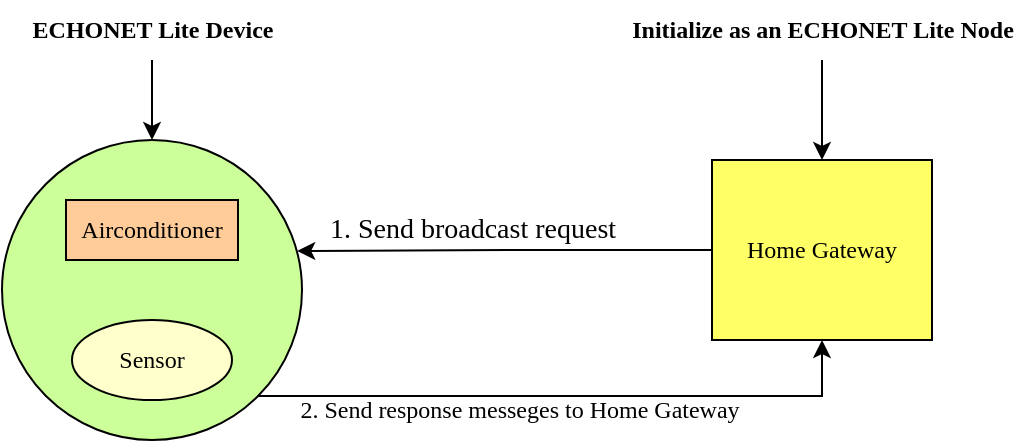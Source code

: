 <mxfile version="20.0.4" type="device"><diagram id="32t4GyeOHP5NOGqYThz5" name="Page-1"><mxGraphModel dx="892" dy="403" grid="1" gridSize="10" guides="1" tooltips="1" connect="1" arrows="1" fold="1" page="1" pageScale="1" pageWidth="827" pageHeight="1169" math="0" shadow="0"><root><mxCell id="0"/><mxCell id="1" parent="0"/><mxCell id="DuZuw-oTRVjpNelZe9Fu-25" style="edgeStyle=orthogonalEdgeStyle;rounded=0;orthogonalLoop=1;jettySize=auto;html=1;entryX=0.984;entryY=0.37;entryDx=0;entryDy=0;entryPerimeter=0;" edge="1" parent="1" source="DuZuw-oTRVjpNelZe9Fu-2" target="DuZuw-oTRVjpNelZe9Fu-11"><mxGeometry relative="1" as="geometry"/></mxCell><mxCell id="DuZuw-oTRVjpNelZe9Fu-2" value="&lt;font face=&quot;Times New Roman&quot;&gt;Home Gateway&lt;/font&gt;" style="rounded=0;whiteSpace=wrap;html=1;fillColor=#FFFF66;" vertex="1" parent="1"><mxGeometry x="640" y="390" width="110" height="90" as="geometry"/></mxCell><mxCell id="DuZuw-oTRVjpNelZe9Fu-28" style="edgeStyle=orthogonalEdgeStyle;rounded=0;orthogonalLoop=1;jettySize=auto;html=1;exitX=1;exitY=1;exitDx=0;exitDy=0;entryX=0.5;entryY=1;entryDx=0;entryDy=0;" edge="1" parent="1" source="DuZuw-oTRVjpNelZe9Fu-11" target="DuZuw-oTRVjpNelZe9Fu-2"><mxGeometry relative="1" as="geometry"/></mxCell><mxCell id="DuZuw-oTRVjpNelZe9Fu-11" value="" style="ellipse;whiteSpace=wrap;html=1;aspect=fixed;fillColor=#CCFF99;" vertex="1" parent="1"><mxGeometry x="285" y="380" width="150" height="150" as="geometry"/></mxCell><mxCell id="DuZuw-oTRVjpNelZe9Fu-13" value="&lt;font face=&quot;Times New Roman&quot;&gt;Airconditioner&lt;/font&gt;" style="rounded=0;whiteSpace=wrap;html=1;fillColor=#FFCC99;" vertex="1" parent="1"><mxGeometry x="317" y="410" width="86" height="30" as="geometry"/></mxCell><mxCell id="DuZuw-oTRVjpNelZe9Fu-14" value="&lt;font face=&quot;Times New Roman&quot;&gt;Sensor&lt;/font&gt;" style="ellipse;whiteSpace=wrap;html=1;fillColor=#FFFFCC;" vertex="1" parent="1"><mxGeometry x="320" y="470" width="80" height="40" as="geometry"/></mxCell><mxCell id="DuZuw-oTRVjpNelZe9Fu-16" value="" style="edgeStyle=orthogonalEdgeStyle;rounded=0;orthogonalLoop=1;jettySize=auto;html=1;" edge="1" parent="1" source="DuZuw-oTRVjpNelZe9Fu-15" target="DuZuw-oTRVjpNelZe9Fu-11"><mxGeometry relative="1" as="geometry"/></mxCell><mxCell id="DuZuw-oTRVjpNelZe9Fu-15" value="&lt;font face=&quot;Times New Roman&quot;&gt;&lt;b&gt;ECHONET Lite Device&lt;/b&gt;&lt;/font&gt;" style="text;html=1;align=center;verticalAlign=middle;resizable=0;points=[];autosize=1;strokeColor=none;fillColor=none;" vertex="1" parent="1"><mxGeometry x="290" y="310" width="140" height="30" as="geometry"/></mxCell><mxCell id="DuZuw-oTRVjpNelZe9Fu-19" value="" style="endArrow=classic;html=1;rounded=0;entryX=0.5;entryY=0;entryDx=0;entryDy=0;" edge="1" parent="1" source="DuZuw-oTRVjpNelZe9Fu-20" target="DuZuw-oTRVjpNelZe9Fu-2"><mxGeometry width="50" height="50" relative="1" as="geometry"><mxPoint x="655" y="380" as="sourcePoint"/><mxPoint x="630" y="390" as="targetPoint"/></mxGeometry></mxCell><mxCell id="DuZuw-oTRVjpNelZe9Fu-20" value="&lt;font face=&quot;Times New Roman&quot;&gt;&lt;b&gt;Initialize as an ECHONET Lite Node&lt;/b&gt;&lt;/font&gt;" style="text;html=1;align=center;verticalAlign=middle;resizable=0;points=[];autosize=1;strokeColor=none;fillColor=none;" vertex="1" parent="1"><mxGeometry x="590" y="310" width="210" height="30" as="geometry"/></mxCell><mxCell id="DuZuw-oTRVjpNelZe9Fu-24" value="&lt;font face=&quot;Times New Roman&quot; style=&quot;font-size: 14px;&quot;&gt;1. Send broadcast request&lt;/font&gt;" style="text;html=1;align=center;verticalAlign=middle;resizable=0;points=[];autosize=1;strokeColor=none;fillColor=none;" vertex="1" parent="1"><mxGeometry x="435" y="410" width="170" height="30" as="geometry"/></mxCell><mxCell id="DuZuw-oTRVjpNelZe9Fu-29" value="&lt;font face=&quot;Times New Roman&quot; style=&quot;font-size: 12px;&quot;&gt;2. Send response messeges to Home Gateway&amp;nbsp;&lt;/font&gt;" style="text;html=1;align=center;verticalAlign=middle;resizable=0;points=[];autosize=1;strokeColor=none;fillColor=none;" vertex="1" parent="1"><mxGeometry x="420" y="500" width="250" height="30" as="geometry"/></mxCell></root></mxGraphModel></diagram></mxfile>